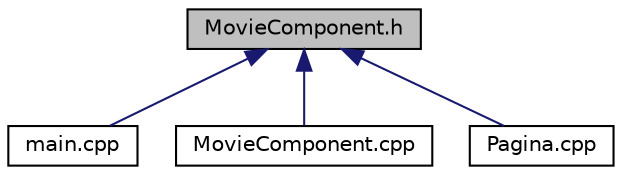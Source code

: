 digraph "MovieComponent.h"
{
  edge [fontname="Helvetica",fontsize="10",labelfontname="Helvetica",labelfontsize="10"];
  node [fontname="Helvetica",fontsize="10",shape=record];
  Node15 [label="MovieComponent.h",height=0.2,width=0.4,color="black", fillcolor="grey75", style="filled", fontcolor="black"];
  Node15 -> Node16 [dir="back",color="midnightblue",fontsize="10",style="solid",fontname="Helvetica"];
  Node16 [label="main.cpp",height=0.2,width=0.4,color="black", fillcolor="white", style="filled",URL="$main_8cpp.html",tooltip="Main file Base of GUI using gtk and all methods involve this one. "];
  Node15 -> Node17 [dir="back",color="midnightblue",fontsize="10",style="solid",fontname="Helvetica"];
  Node17 [label="MovieComponent.cpp",height=0.2,width=0.4,color="black", fillcolor="white", style="filled",URL="$MovieComponent_8cpp.html",tooltip="Gui movie componet for seing details of the movie. "];
  Node15 -> Node18 [dir="back",color="midnightblue",fontsize="10",style="solid",fontname="Helvetica"];
  Node18 [label="Pagina.cpp",height=0.2,width=0.4,color="black", fillcolor="white", style="filled",URL="$Pagina_8cpp.html",tooltip="File containing methods of Pagina. "];
}
